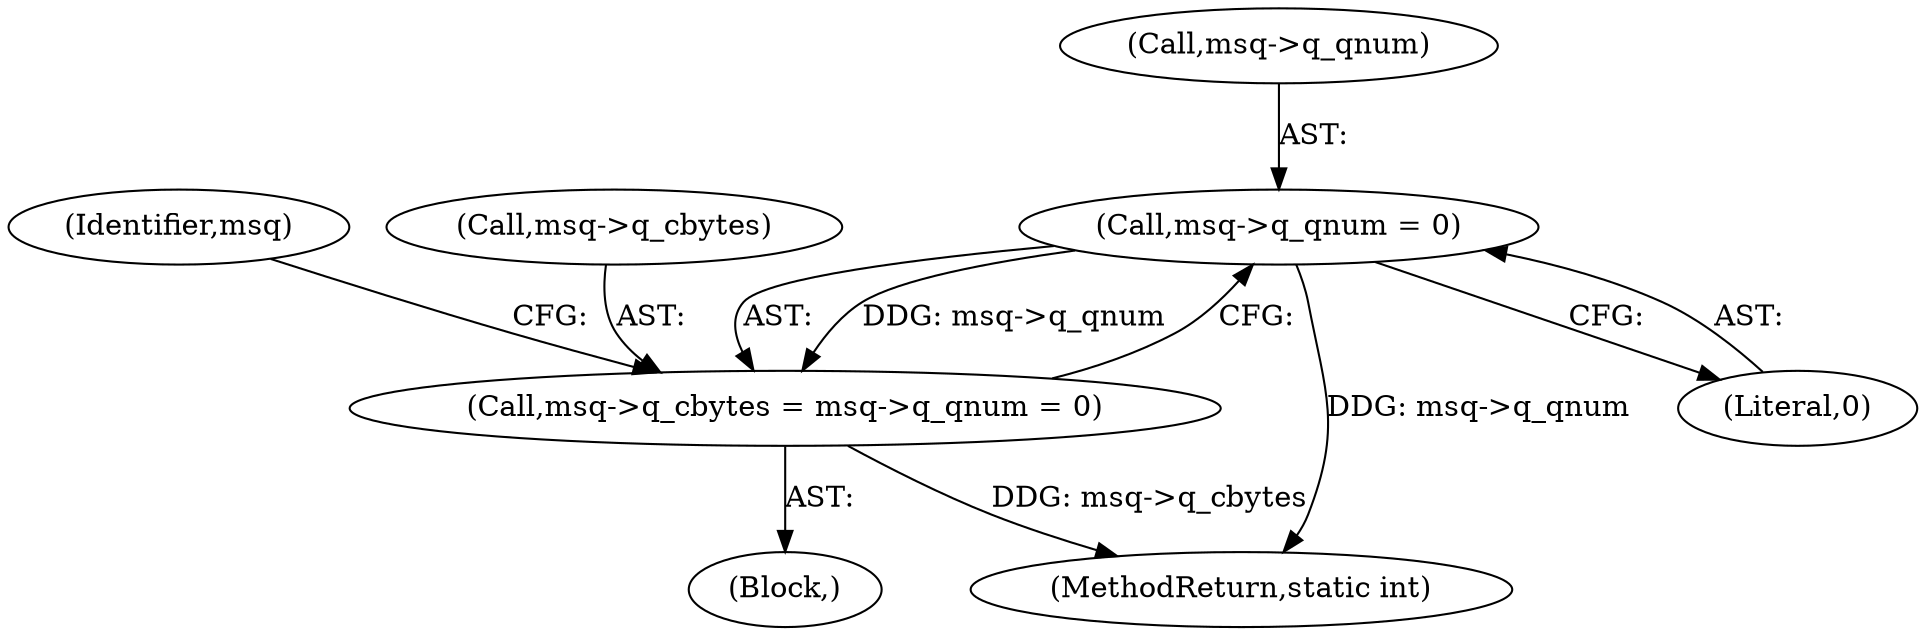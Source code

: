 digraph "0_linux_b9a532277938798b53178d5a66af6e2915cb27cf@pointer" {
"1000208" [label="(Call,msq->q_qnum = 0)"];
"1000204" [label="(Call,msq->q_cbytes = msq->q_qnum = 0)"];
"1000104" [label="(Block,)"];
"1000256" [label="(MethodReturn,static int)"];
"1000209" [label="(Call,msq->q_qnum)"];
"1000215" [label="(Identifier,msq)"];
"1000205" [label="(Call,msq->q_cbytes)"];
"1000208" [label="(Call,msq->q_qnum = 0)"];
"1000212" [label="(Literal,0)"];
"1000204" [label="(Call,msq->q_cbytes = msq->q_qnum = 0)"];
"1000208" -> "1000204"  [label="AST: "];
"1000208" -> "1000212"  [label="CFG: "];
"1000209" -> "1000208"  [label="AST: "];
"1000212" -> "1000208"  [label="AST: "];
"1000204" -> "1000208"  [label="CFG: "];
"1000208" -> "1000256"  [label="DDG: msq->q_qnum"];
"1000208" -> "1000204"  [label="DDG: msq->q_qnum"];
"1000204" -> "1000104"  [label="AST: "];
"1000205" -> "1000204"  [label="AST: "];
"1000215" -> "1000204"  [label="CFG: "];
"1000204" -> "1000256"  [label="DDG: msq->q_cbytes"];
}
